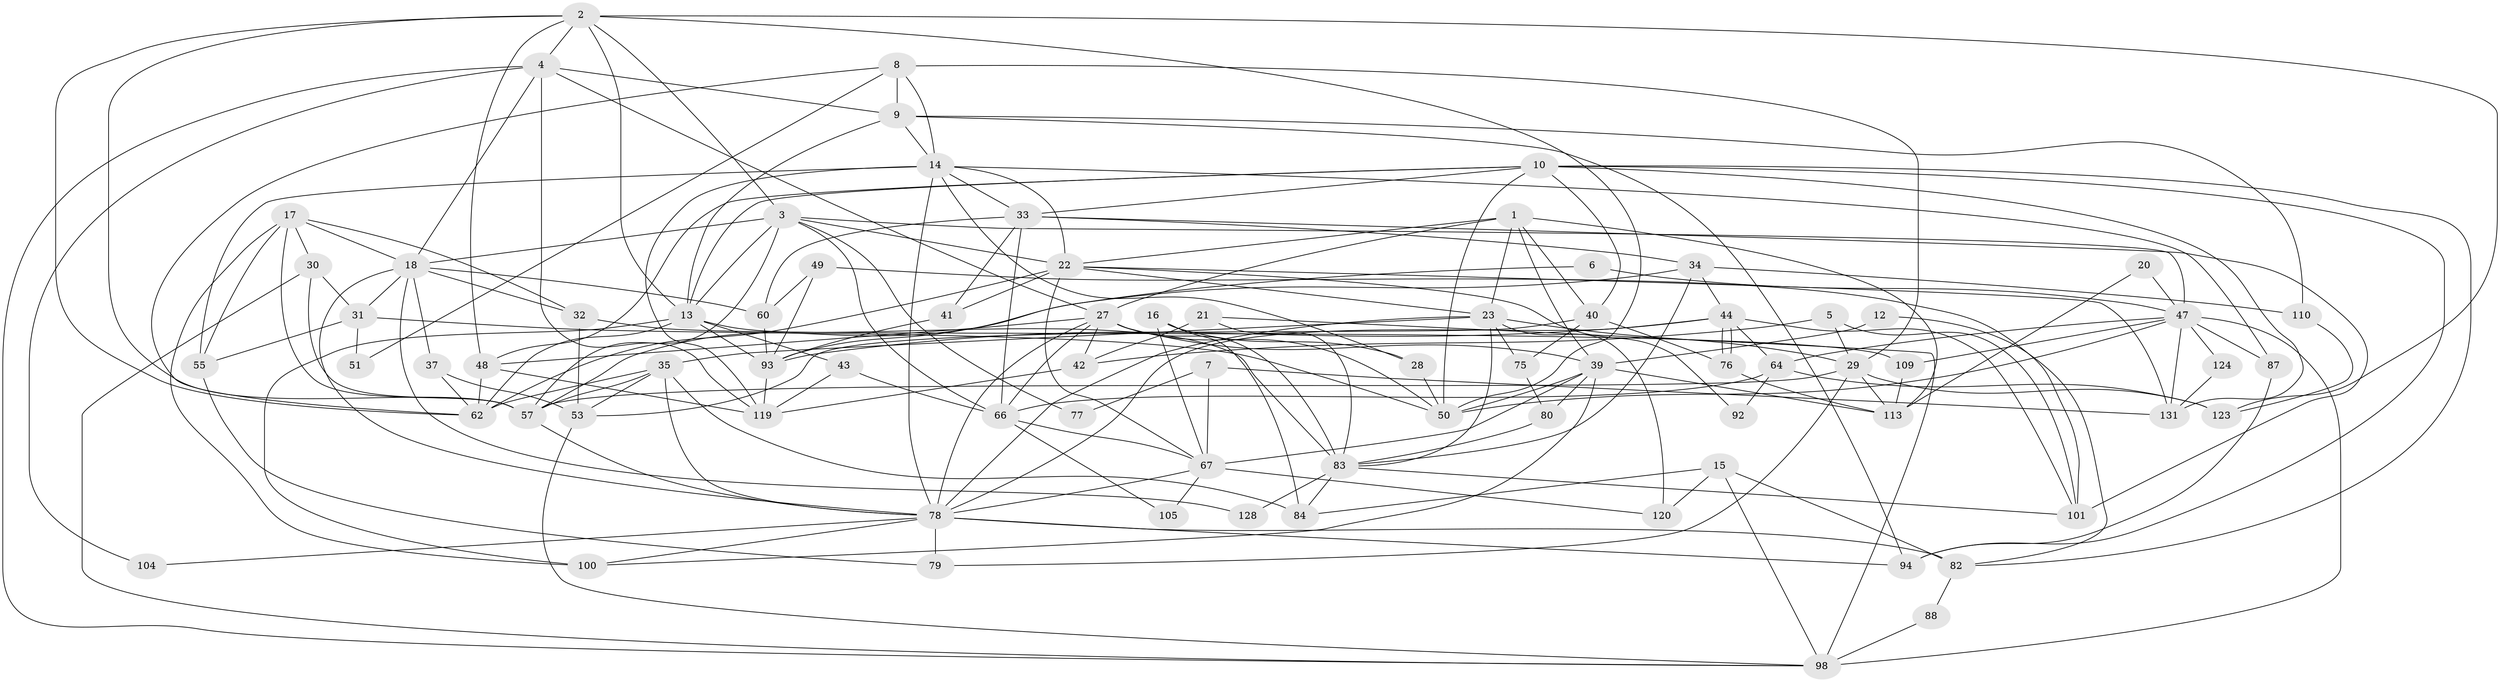 // original degree distribution, {3: 0.3053435114503817, 6: 0.0916030534351145, 5: 0.183206106870229, 2: 0.12213740458015267, 4: 0.24427480916030533, 8: 0.022900763358778626, 7: 0.030534351145038167}
// Generated by graph-tools (version 1.1) at 2025/18/03/04/25 18:18:32]
// undirected, 78 vertices, 198 edges
graph export_dot {
graph [start="1"]
  node [color=gray90,style=filled];
  1 [super="+102"];
  2 [super="+11+38+74"];
  3 [super="+19+73+59"];
  4 [super="+117+71"];
  5;
  6;
  7;
  8;
  9 [super="+68"];
  10 [super="+99"];
  12;
  13 [super="+26"];
  14 [super="+118+56"];
  15 [super="+24"];
  16;
  17 [super="+106"];
  18 [super="+25"];
  20;
  21;
  22 [super="+52+90"];
  23 [super="+96"];
  27 [super="+130+61"];
  28 [super="+89"];
  29 [super="+45"];
  30;
  31;
  32 [super="+114"];
  33 [super="+36+54"];
  34 [super="+69"];
  35;
  37;
  39 [super="+81"];
  40;
  41;
  42 [super="+127"];
  43;
  44 [super="+85"];
  47 [super="+103+72"];
  48;
  49;
  50 [super="+125"];
  51;
  53 [super="+63"];
  55 [super="+86"];
  57 [super="+58+95"];
  60;
  62 [super="+126"];
  64;
  66 [super="+116"];
  67 [super="+91"];
  75;
  76;
  77;
  78 [super="+107"];
  79;
  80;
  82;
  83 [super="+108"];
  84;
  87;
  88;
  92;
  93 [super="+115"];
  94;
  98;
  100;
  101 [super="+112"];
  104;
  105;
  109;
  110;
  113;
  119 [super="+122"];
  120;
  123;
  124;
  128;
  131;
  1 -- 40;
  1 -- 27;
  1 -- 113;
  1 -- 22;
  1 -- 23;
  1 -- 39;
  2 -- 48;
  2 -- 50;
  2 -- 57;
  2 -- 3;
  2 -- 4;
  2 -- 123;
  2 -- 13;
  2 -- 62;
  3 -- 18;
  3 -- 57;
  3 -- 22;
  3 -- 47;
  3 -- 77;
  3 -- 13;
  3 -- 66;
  4 -- 27;
  4 -- 104;
  4 -- 119;
  4 -- 9;
  4 -- 18;
  4 -- 98;
  5 -- 101;
  5 -- 42;
  5 -- 29;
  6 -- 47;
  6 -- 93;
  7 -- 131;
  7 -- 77;
  7 -- 67;
  8 -- 9;
  8 -- 14;
  8 -- 51;
  8 -- 62;
  8 -- 29;
  9 -- 110;
  9 -- 94;
  9 -- 14;
  9 -- 13;
  10 -- 50;
  10 -- 82;
  10 -- 94;
  10 -- 131;
  10 -- 33;
  10 -- 40;
  10 -- 48;
  10 -- 13;
  12 -- 39;
  12 -- 82;
  13 -- 100;
  13 -- 83;
  13 -- 43;
  13 -- 93;
  13 -- 62;
  14 -- 55 [weight=2];
  14 -- 33;
  14 -- 119;
  14 -- 78;
  14 -- 22;
  14 -- 87;
  14 -- 28;
  15 -- 82;
  15 -- 84;
  15 -- 98;
  15 -- 120;
  16 -- 84;
  16 -- 28;
  16 -- 67;
  17 -- 55;
  17 -- 57;
  17 -- 32;
  17 -- 18;
  17 -- 100;
  17 -- 30;
  18 -- 32;
  18 -- 37;
  18 -- 128;
  18 -- 60;
  18 -- 31;
  18 -- 78;
  20 -- 113;
  20 -- 47;
  21 -- 98;
  21 -- 42;
  21 -- 83;
  22 -- 41;
  22 -- 131;
  22 -- 23;
  22 -- 92;
  22 -- 62;
  22 -- 67;
  23 -- 35;
  23 -- 83;
  23 -- 120;
  23 -- 75;
  23 -- 29;
  23 -- 78;
  27 -- 50 [weight=2];
  27 -- 66 [weight=2];
  27 -- 39;
  27 -- 78;
  27 -- 48;
  27 -- 42;
  27 -- 83 [weight=2];
  28 -- 50;
  29 -- 113;
  29 -- 57;
  29 -- 123;
  29 -- 79;
  30 -- 31;
  30 -- 98;
  30 -- 57;
  31 -- 50;
  31 -- 51;
  31 -- 55;
  32 -- 109;
  32 -- 53;
  33 -- 60;
  33 -- 101;
  33 -- 34 [weight=2];
  33 -- 66;
  33 -- 41;
  34 -- 110;
  34 -- 57;
  34 -- 44;
  34 -- 83;
  35 -- 78;
  35 -- 53;
  35 -- 62;
  35 -- 84;
  35 -- 57;
  37 -- 62;
  37 -- 53;
  39 -- 80;
  39 -- 50 [weight=2];
  39 -- 67;
  39 -- 113;
  39 -- 100;
  40 -- 53;
  40 -- 75;
  40 -- 76;
  41 -- 93;
  42 -- 119;
  43 -- 119;
  43 -- 66;
  44 -- 76;
  44 -- 76;
  44 -- 64;
  44 -- 93;
  44 -- 101;
  44 -- 78;
  47 -- 87;
  47 -- 64;
  47 -- 98 [weight=2];
  47 -- 131;
  47 -- 50;
  47 -- 124;
  47 -- 109;
  48 -- 119;
  48 -- 62;
  49 -- 60;
  49 -- 93;
  49 -- 101;
  53 -- 98;
  55 -- 79;
  57 -- 78;
  60 -- 93;
  64 -- 92;
  64 -- 123;
  64 -- 66;
  66 -- 67;
  66 -- 105;
  67 -- 120;
  67 -- 105;
  67 -- 78;
  75 -- 80;
  76 -- 113;
  78 -- 82;
  78 -- 94;
  78 -- 100;
  78 -- 104;
  78 -- 79;
  80 -- 83;
  82 -- 88;
  83 -- 101;
  83 -- 128;
  83 -- 84;
  87 -- 94;
  88 -- 98;
  93 -- 119;
  109 -- 113;
  110 -- 123;
  124 -- 131;
}
